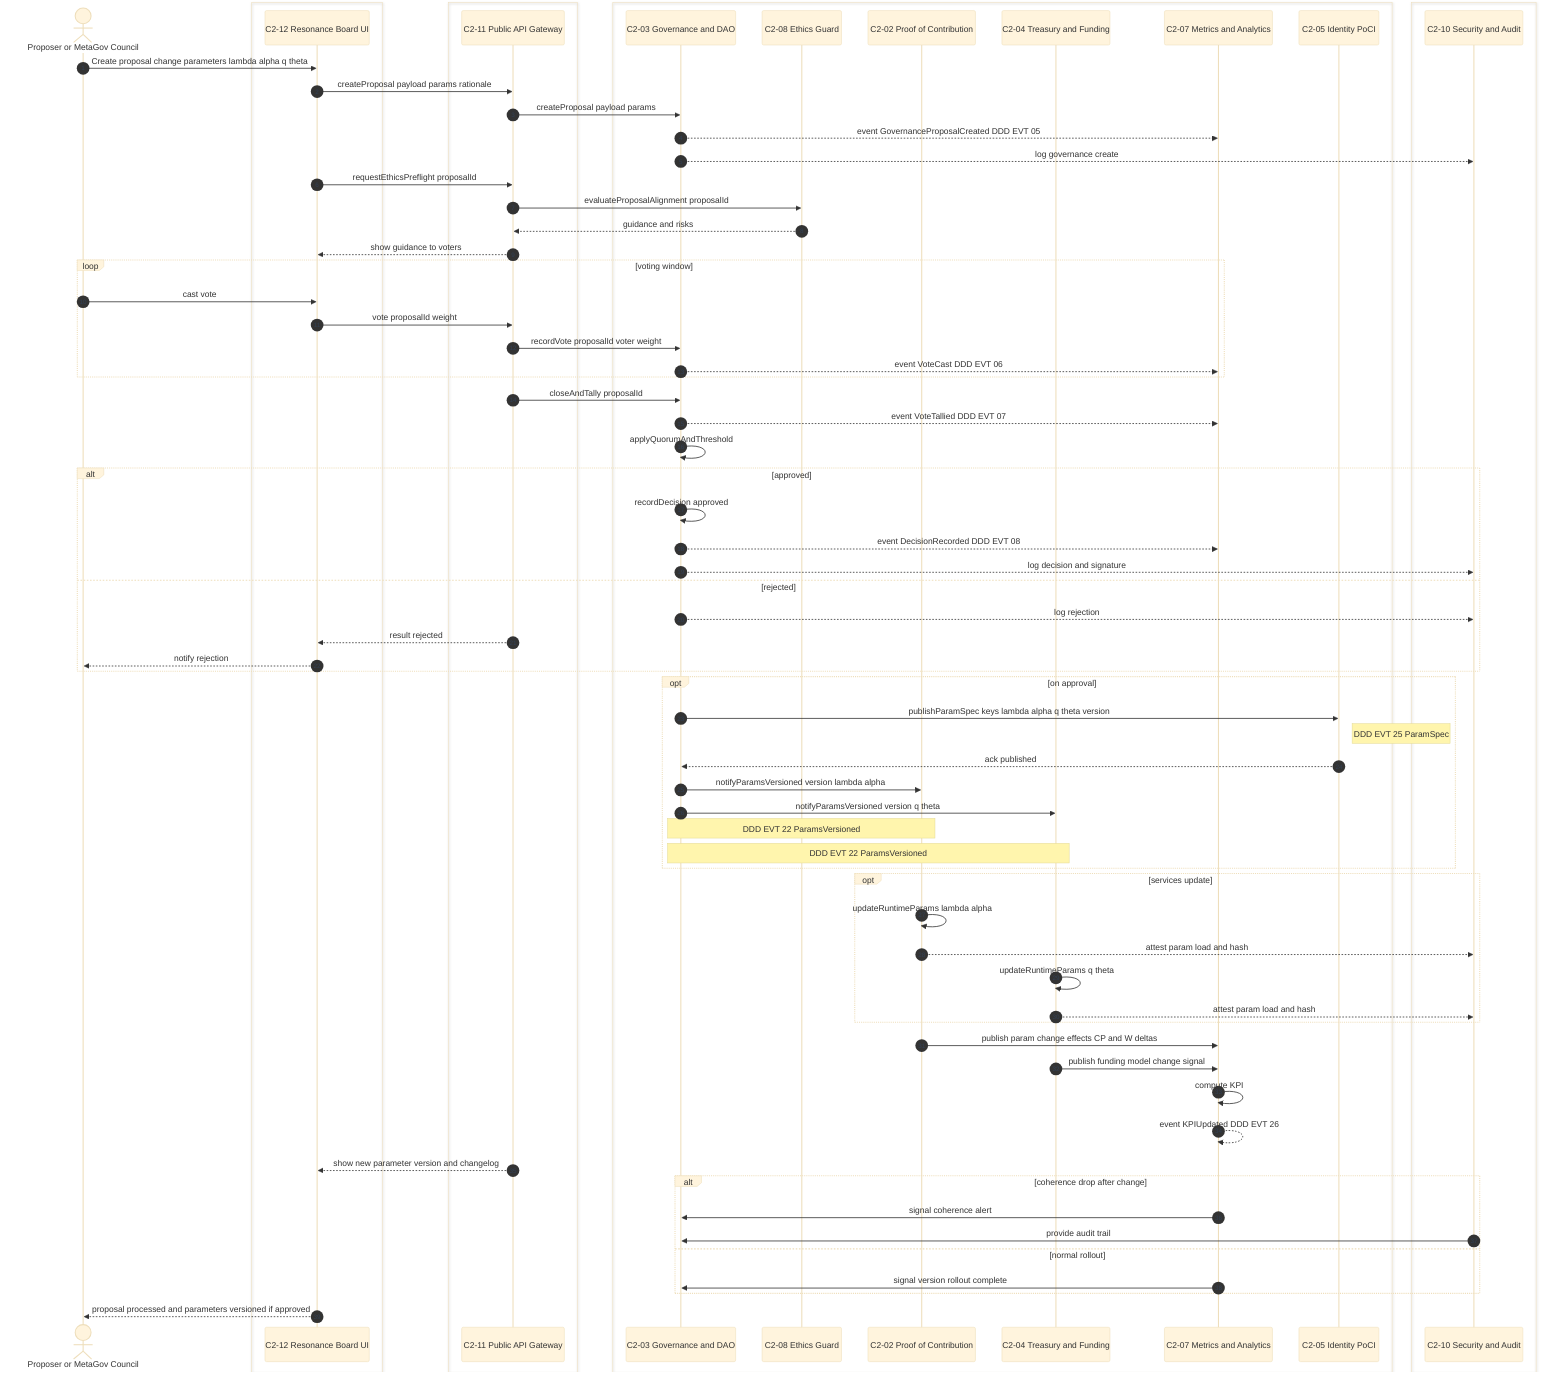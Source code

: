 %%{init: {'theme':'base','themeVariables':{ 'sequenceNumberColor':'#334155'}}}%%
sequenceDiagram
autonumber

actor P as Proposer or MetaGov Council

box #8b5cf6 UI
  participant UI as C2-12 Resonance Board UI
end

box #fde68a Control or API
  participant API as C2-11 Public API Gateway
end

box #ff8b00 Core Services
  participant GOV as C2-03 Governance and DAO
  participant ETH as C2-08 Ethics Guard
  participant POC as C2-02 Proof of Contribution
  participant TRE as C2-04 Treasury and Funding
  participant MET as C2-07 Metrics and Analytics
  participant ID as C2-05 Identity PoCI
end

box #e5e7eb Security
  participant SEC as C2-10 Security and Audit
end

%% -------- Draft parameter change proposal --------
P ->> UI: Create proposal change parameters lambda alpha q theta
UI ->> API: createProposal payload params rationale
API ->> GOV: createProposal payload params
GOV -->> MET: event GovernanceProposalCreated DDD EVT 05
GOV -->> SEC: log governance create

%% -------- Deliberation and ethical check --------
UI ->> API: requestEthicsPreflight proposalId
API ->> ETH: evaluateProposalAlignment proposalId
ETH -->> API: guidance and risks
API -->> UI: show guidance to voters

%% -------- Voting phase --------
loop voting window
  P ->> UI: cast vote
  UI ->> API: vote proposalId weight
  API ->> GOV: recordVote proposalId voter weight
  GOV -->> MET: event VoteCast DDD EVT 06
end

%% -------- Tally and decision --------
API ->> GOV: closeAndTally proposalId
GOV -->> MET: event VoteTallied DDD EVT 07
GOV ->> GOV: applyQuorumAndThreshold

alt approved
  GOV ->> GOV: recordDecision approved
  GOV -->> MET: event DecisionRecorded DDD EVT 08
  GOV -->> SEC: log decision and signature
else rejected
  GOV -->> SEC: log rejection
  API -->> UI: result rejected
  UI -->> P: notify rejection
end

%% -------- Issue ParamSpec and versioning (only if approved) --------
opt on approval
  GOV ->> ID: publishParamSpec keys lambda alpha q theta version
  Note right of ID: DDD EVT 25 ParamSpec
  ID -->> GOV: ack published

  GOV ->> POC: notifyParamsVersioned version lambda alpha
  GOV ->> TRE: notifyParamsVersioned version q theta
  Note over GOV,POC: DDD EVT 22 ParamsVersioned
  Note over GOV,TRE: DDD EVT 22 ParamsVersioned
end

%% -------- Services apply new parameters --------
opt services update
  POC ->> POC: updateRuntimeParams lambda alpha
  POC -->> SEC: attest param load and hash

  TRE ->> TRE: updateRuntimeParams q theta
  TRE -->> SEC: attest param load and hash
end

%% -------- Metrics and transparency --------
POC ->> MET: publish param change effects CP and W deltas
TRE ->> MET: publish funding model change signal
MET ->> MET: compute KPI
MET -->> MET: event KPIUpdated DDD EVT 26
API -->> UI: show new parameter version and changelog

%% -------- Post change monitoring --------
alt coherence drop after change
  MET ->> GOV: signal coherence alert
  SEC ->> GOV: provide audit trail
else normal rollout
  MET ->> GOV: signal version rollout complete
end

%% -------- Completion --------
UI -->> P: proposal processed and parameters versioned if approved